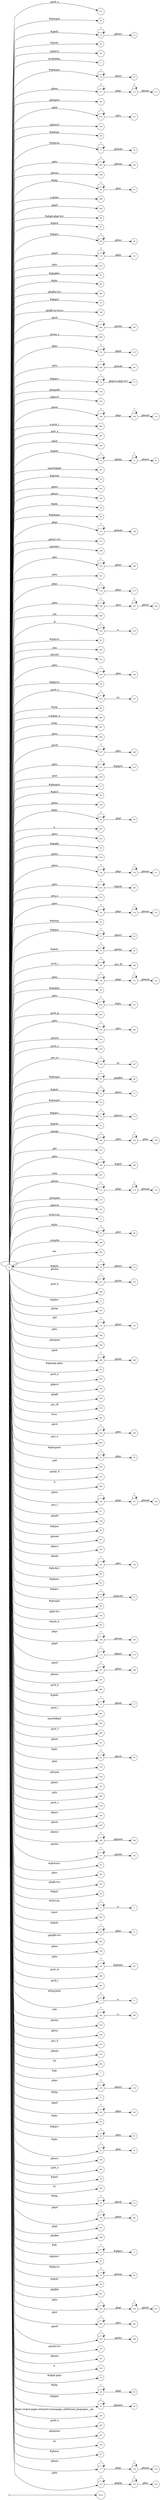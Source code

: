 digraph NFA {
  rankdir=LR;
  node [shape=circle, fontsize=10];
  __start [shape=point, label=""];
  __start -> None;
  275 [label="275"];
  56 [label="56"];
  14 [label="14"];
  41 [label="41"];
  101 [label="101"];
  1 [label="1"];
  50 [label="50"];
  111 [label="111"];
  131 [label="131"];
  162 [label="162"];
  216 [label="216"];
  190 [label="190"];
  59 [label="59"];
  77 [label="77"];
  242 [label="242"];
  148 [label="148"];
  30 [label="30"];
  133 [label="133"];
  29 [label="29"];
  229 [label="229"];
  298 [label="298"];
  169 [label="169"];
  36 [label="36"];
  87 [label="87"];
  245 [label="245"];
  177 [label="177"];
  68 [label="68"];
  73 [label="73"];
  170 [label="170"];
  219 [label="219"];
  83 [label="83"];
  88 [label="88"];
  200 [label="200"];
  37 [label="37"];
  225 [label="225"];
  198 [label="198"];
  206 [label="206"];
  268 [label="268"];
  174 [label="174"];
  240 [label="240"];
  74 [label="74"];
  158 [label="158"];
  192 [label="192"];
  108 [label="108"];
  179 [label="179"];
  300 [label="300"];
  267 [label="267"];
  90 [label="90"];
  205 [label="205"];
  231 [label="231"];
  124 [label="124"];
  22 [label="22"];
  307 [label="307"];
  39 [label="39"];
  163 [label="163"];
  164 [label="164"];
  0 [label="0"];
  10 [label="10"];
  49 [label="49"];
  67 [label="67"];
  122 [label="122"];
  137 [label="137"];
  153 [label="153"];
  156 [label="156"];
  165 [label="165"];
  183 [label="183"];
  75 [label="75"];
  185 [label="185"];
  217 [label="217"];
  221 [label="221"];
  176 [label="176"];
  246 [label="246"];
  261 [label="261"];
  290 [label="290"];
  31 [label="31"];
  104 [label="104"];
  81 [label="81"];
  293 [label="293"];
  102 [label="102"];
  238 [label="238"];
  76 [label="76"];
  276 [label="276"];
  98 [label="98"];
  256 [label="256"];
  299 [label="299"];
  258 [label="258"];
  301 [label="301"];
  239 [label="239"];
  115 [label="115"];
  94 [label="94"];
  254 [label="254"];
  21 [label="21"];
  128 [label="128"];
  257 [label="257"];
  119 [label="119"];
  222 [label="222"];
  259 [label="259"];
  24 [label="24"];
  57 [label="57"];
  86 [label="86"];
  146 [label="146"];
  89 [label="89"];
  297 [label="297"];
  252 [label="252"];
  82 [label="82"];
  218 [label="218"];
  17 [label="17"];
  19 [label="19"];
  125 [label="125"];
  129 [label="129"];
  173 [label="173"];
  224 [label="224"];
  33 [label="33"];
  171 [label="171"];
  273 [label="273"];
  212 [label="212"];
  123 [label="123"];
  55 [label="55"];
  61 [label="61"];
  25 [label="25"];
  284 [label="284"];
  120 [label="120"];
  209 [label="209"];
  80 [label="80"];
  84 [label="84"];
  109 [label="109"];
  230 [label="230"];
  281 [label="281"];
  244 [label="244"];
  145 [label="145"];
  279 [label="279"];
  118 [label="118"];
  106 [label="106"];
  47 [label="47"];
  12 [label="12"];
  54 [label="54"];
  72 [label="72"];
  121 [label="121"];
  43 [label="43"];
  184 [label="184"];
  186 [label="186"];
  215 [label="215"];
  228 [label="228"];
  285 [label="285"];
  291 [label="291"];
  6 [label="6"];
  223 [label="223"];
  92 [label="92"];
  114 [label="114"];
  166 [label="166"];
  157 [label="157"];
  191 [label="191"];
  2 [label="2"];
  95 [label="95"];
  296 [label="296"];
  302 [label="302"];
  18 [label="18"];
  105 [label="105"];
  213 [label="213"];
  168 [label="168"];
  233 [label="233"];
  237 [label="237"];
  266 [label="266"];
  11 [label="11"];
  9 [label="9"];
  175 [label="175"];
  13 [label="13"];
  143 [label="143"];
  53 [label="53"];
  132 [label="132"];
  249 [label="249"];
  160 [label="160"];
  214 [label="214"];
  208 [label="208"];
  58 [label="58"];
  277 [label="277"];
  282 [label="282"];
  295 [label="295"];
  194 [label="194"];
  196 [label="196"];
  62 [label="62"];
  274 [label="274"];
  303 [label="303"];
  69 [label="69"];
  203 [label="203"];
  269 [label="269"];
  52 [label="52"];
  263 [label="263"];
  272 [label="272"];
  289 [label="289"];
  126 [label="126"];
  271 [label="271"];
  26 [label="26"];
  154 [label="154"];
  60 [label="60"];
  147 [label="147"];
  193 [label="193"];
  135 [label="135"];
  40 [label="40"];
  65 [label="65"];
  70 [label="70"];
  71 [label="71"];
  46 [label="46"];
  142 [label="142"];
  236 [label="236"];
  99 [label="99"];
  139 [label="139"];
  172 [label="172"];
  167 [label="167"];
  251 [label="251"];
  286 [label="286"];
  16 [label="16"];
  110 [label="110"];
  283 [label="283"];
  306 [label="306"];
  280 [label="280"];
  151 [label="151"];
  93 [label="93"];
  248 [label="248"];
  15 [label="15"];
  144 [label="144"];
  159 [label="159"];
  23 [label="23"];
  152 [label="152"];
  264 [label="264"];
  278 [label="278"];
  195 [label="195"];
  220 [label="220"];
  113 [label="113"];
  188 [label="188"];
  234 [label="234"];
  211 [label="211"];
  97 [label="97"];
  253 [label="253"];
  197 [label="197"];
  34 [label="34"];
  3 [label="3"];
  304 [label="304"];
  20 [label="20"];
  202 [label="202"];
  149 [label="149"];
  4 [label="4"];
  226 [label="226"];
  181 [label="181"];
  288 [label="288"];
  287 [label="287"];
  5 [label="5"];
  294 [label="294"];
  189 [label="189"];
  210 [label="210"];
  250 [label="250"];
  270 [label="270"];
  134 [label="134"];
  292 [label="292"];
  7 [label="7"];
  178 [label="178"];
  27 [label="27"];
  51 [label="51"];
  182 [label="182"];
  85 [label="85"];
  66 [label="66"];
  91 [label="91"];
  96 [label="96"];
  150 [label="150"];
  265 [label="265"];
  44 [label="44"];
  308 [label="308"];
  32 [label="32"];
  180 [label="180"];
  78 [label="78"];
  141 [label="141"];
  199 [label="199"];
  207 [label="207"];
  241 [label="241"];
  48 [label="48"];
  8 [label="8"];
  42 [label="42"];
  79 [label="79"];
  38 [label="38"];
  201 [label="201"];
  235 [label="235"];
  260 [label="260"];
  255 [label="255"];
  107 [label="107"];
  116 [label="116"];
  204 [label="204"];
  112 [label="112"];
  155 [label="155"];
  187 [label="187"];
  305 [label="305"];
  35 [label="35"];
  28 [label="28"];
  64 [label="64"];
  63 [label="63"];
  100 [label="100"];
  130 [label="130"];
  262 [label="262"];
  227 [label="227"];
  161 [label="161"];
  103 [label="103"];
  127 [label="127"];
  136 [label="136"];
  45 [label="45"];
  117 [label="117"];
  140 [label="140"];
  138 [label="138"];
  232 [label="232"];
  243 [label="243"];
  247 [label="247"];
  { node [shape=doublecircle]; 1 2 4 6 7 9 10 11 13 15 17 19 21 24 26 27 29 31 33 34 35 36 37 38 39 40 41 42 43 44 45 46 48 49 51 53 54 55 56 57 58 59 60 62 64 65 67 69 71 73 75 76 78 80 81 82 83 84 85 86 87 88 90 92 94 96 97 98 99 100 101 102 103 105 107 110 113 116 119 122 125 128 131 133 134 136 138 140 141 142 143 144 145 146 147 148 149 150 151 152 153 154 155 156 157 158 159 160 161 162 163 164 166 168 169 171 173 175 177 179 181 183 186 187 189 190 191 192 193 194 195 196 197 198 199 200 201 202 204 205 207 209 210 212 214 215 217 218 219 220 221 223 225 227 229 231 234 237 239 241 243 245 248 249 250 251 252 253 254 256 258 259 261 262 263 264 265 266 267 268 269 270 271 272 273 274 275 277 278 279 280 281 282 283 285 286 287 288 289 290 291 292 293 295 296 297 298 299 300 301 302 303 304 305 306 307 308 }
  0 -> 0 [label="*"];
  0 -> 1 [label="#GBMPAL"];
  0 -> 2 [label="#SIvCob"];
  0 -> 3 [label="#SIvCob"];
  3 -> 3 [label="*"];
  3 -> 4 [label="a"];
  0 -> 5 [label="#WqQANb"];
  5 -> 5 [label="*"];
  5 -> 6 [label="a"];
  0 -> 7 [label="#gb"];
  0 -> 8 [label="#gb"];
  8 -> 8 [label="*"];
  8 -> 9 [label="#gbprc"];
  0 -> 10 [label="#gbb"];
  0 -> 11 [label="#gbbw"];
  0 -> 12 [label="#gbd4"];
  12 -> 12 [label="*"];
  12 -> 13 [label=".gbmc"];
  0 -> 14 [label="#gbd4"];
  14 -> 14 [label="*"];
  14 -> 15 [label=".gbmcc"];
  0 -> 16 [label="#gbd4"];
  16 -> 16 [label="*"];
  16 -> 17 [label=".gbmh"];
  0 -> 18 [label="#gbd4"];
  18 -> 18 [label="*"];
  18 -> 19 [label=".gbmtc"];
  0 -> 20 [label="#gbd4"];
  20 -> 20 [label="*"];
  20 -> 21 [label=".gbpc"];
  0 -> 22 [label="#gbd4"];
  22 -> 22 [label="*"];
  22 -> 23 [label=".gbpgs"];
  23 -> 23 [label="*"];
  23 -> 24 [label=".gbmtc"];
  0 -> 25 [label="#gbd4"];
  25 -> 25 [label="*"];
  25 -> 26 [label=".gbsbic"];
  0 -> 27 [label="#gbg"];
  0 -> 28 [label="#gbg"];
  28 -> 28 [label="*"];
  28 -> 29 [label=".gbgt"];
  0 -> 30 [label="#gbg"];
  30 -> 30 [label="*"];
  30 -> 31 [label=".gbm"];
  0 -> 32 [label="#gbg"];
  32 -> 32 [label="*"];
  32 -> 33 [label=".gbtcb"];
  0 -> 34 [label="#gbg5"];
  0 -> 35 [label="#gbg6.gbgt"];
  0 -> 36 [label="#gbg6.gbgt-hvr"];
  0 -> 37 [label="#gbgs5"];
  0 -> 38 [label="#gbi4i"];
  0 -> 39 [label="#gbi4id"];
  0 -> 40 [label="#gbi4m1"];
  0 -> 41 [label="#gbi4s"];
  0 -> 42 [label="#gbi4s1"];
  0 -> 43 [label="#gbi4t"];
  0 -> 44 [label="#gbi5"];
  0 -> 45 [label="#gbmm"];
  0 -> 46 [label="#gbmpal"];
  0 -> 47 [label="#gbmpal"];
  47 -> 47 [label="*"];
  47 -> 48 [label=".gbqfbb"];
  0 -> 49 [label="#gbmpas"];
  0 -> 50 [label="#gbmpas"];
  50 -> 50 [label="*"];
  50 -> 51 [label=".gbmt"];
  0 -> 52 [label="#gbmpasb"];
  52 -> 52 [label="*"];
  52 -> 53 [label=".gbps"];
  0 -> 54 [label="#gbmpdv"];
  0 -> 55 [label="#gbmpi"];
  0 -> 56 [label="#gbmpid"];
  0 -> 57 [label="#gbmpiw"];
  0 -> 58 [label="#gbmplp.gbps"];
  0 -> 59 [label="#gbmps"];
  0 -> 60 [label="#gbpm"];
  0 -> 61 [label="#gbpm"];
  61 -> 61 [label="*"];
  61 -> 62 [label=".gbml1"];
  0 -> 63 [label="#gbpm"];
  63 -> 63 [label="*"];
  63 -> 64 [label=".gbpmtc"];
  0 -> 65 [label="#gbpms"];
  0 -> 66 [label="#gbprc"];
  66 -> 66 [label="*"];
  66 -> 67 [label=".gbm"];
  0 -> 68 [label="#gbprc"];
  68 -> 68 [label="*"];
  68 -> 69 [label=".gbmc"];
  0 -> 70 [label="#gbprc"];
  70 -> 70 [label="*"];
  70 -> 71 [label=".gbprcbc"];
  0 -> 72 [label="#gbprc"];
  72 -> 72 [label="*"];
  72 -> 73 [label=".gbprcx"];
  0 -> 74 [label="#gbprc"];
  74 -> 74 [label="*"];
  74 -> 75 [label=".gbprcx.gbgt-hvr"];
  0 -> 76 [label="#gbprca"];
  0 -> 77 [label="#gbprca"];
  77 -> 77 [label="*"];
  77 -> 78 [label=".gbmab"];
  0 -> 79 [label="#gbprca"];
  79 -> 79 [label="*"];
  79 -> 80 [label=".gbmac"];
  0 -> 81 [label="#gbprcs"];
  0 -> 82 [label="#gbqfb"];
  0 -> 83 [label="#gbqfbw"];
  0 -> 84 [label="#gbqfqw"];
  0 -> 85 [label="#gbs"];
  0 -> 86 [label="#gbx3"];
  0 -> 87 [label="#gbx4"];
  0 -> 88 [label="#gbz"];
  0 -> 89 [label="#gbz"];
  89 -> 89 [label="*"];
  89 -> 90 [label=".gbgt"];
  0 -> 91 [label="#gbz"];
  91 -> 91 [label="*"];
  91 -> 92 [label=".gbm"];
  0 -> 93 [label="#gbz"];
  93 -> 93 [label="*"];
  93 -> 94 [label=".gbtcb"];
  0 -> 95 [label="#gbz"];
  95 -> 95 [label="*"];
  95 -> 96 [label=".gbzt"];
  0 -> 97 [label="#gbztms1"];
  0 -> 98 [label="#gog"];
  0 -> 99 [label="#gssb_b"];
  0 -> 100 [label="#gws-output-pages-elements-homepage_additional_languages__als"];
  0 -> 101 [label=".GBMCC"];
  0 -> 102 [label=".H6sW5"];
  0 -> 103 [label=".ds"];
  0 -> 104 [label=".fl"];
  104 -> 104 [label="*"];
  104 -> 105 [label="a"];
  0 -> 106 [label=".gac_m"];
  106 -> 106 [label="*"];
  106 -> 107 [label="td"];
  0 -> 108 [label=".gbem"];
  108 -> 108 [label="*"];
  108 -> 109 [label=".gbgs"];
  109 -> 109 [label="*"];
  109 -> 110 [label=".gbmab"];
  0 -> 111 [label=".gbem"];
  111 -> 111 [label="*"];
  111 -> 112 [label=".gbgs"];
  112 -> 112 [label="*"];
  112 -> 113 [label=".gbmac"];
  0 -> 114 [label=".gbemi"];
  114 -> 114 [label="*"];
  114 -> 115 [label=".gbgs"];
  115 -> 115 [label="*"];
  115 -> 116 [label=".gbmab"];
  0 -> 117 [label=".gbemi"];
  117 -> 117 [label="*"];
  117 -> 118 [label=".gbgs"];
  118 -> 118 [label="*"];
  118 -> 119 [label=".gbmac"];
  0 -> 120 [label=".gbes"];
  120 -> 120 [label="*"];
  120 -> 121 [label=".gbgs"];
  121 -> 121 [label="*"];
  121 -> 122 [label=".gbmab"];
  0 -> 123 [label=".gbes"];
  123 -> 123 [label="*"];
  123 -> 124 [label=".gbgs"];
  124 -> 124 [label="*"];
  124 -> 125 [label=".gbmac"];
  0 -> 126 [label=".gbesi"];
  126 -> 126 [label="*"];
  126 -> 127 [label=".gbgs"];
  127 -> 127 [label="*"];
  127 -> 128 [label=".gbmab"];
  0 -> 129 [label=".gbesi"];
  129 -> 129 [label="*"];
  129 -> 130 [label=".gbgs"];
  130 -> 130 [label="*"];
  130 -> 131 [label=".gbmac"];
  0 -> 132 [label=".gbf"];
  132 -> 132 [label="*"];
  132 -> 133 [label=".gbmt"];
  0 -> 134 [label=".gbg4a"];
  0 -> 135 [label=".gbg4a"];
  135 -> 135 [label="*"];
  135 -> 136 [label=".gbts"];
  0 -> 137 [label=".gbgs"];
  137 -> 137 [label="*"];
  137 -> 138 [label=".gbmab"];
  0 -> 139 [label=".gbgs"];
  139 -> 139 [label="*"];
  139 -> 140 [label=".gbmac"];
  0 -> 141 [label=".gbgt"];
  0 -> 142 [label=".gbgt-hvr"];
  0 -> 143 [label=".gbi4p"];
  0 -> 144 [label=".gbm"];
  0 -> 145 [label=".gbm0l"];
  0 -> 146 [label=".gbma"];
  0 -> 147 [label=".gbmab"];
  0 -> 148 [label=".gbmac"];
  0 -> 149 [label=".gbmc"];
  0 -> 150 [label=".gbmcc"];
  0 -> 151 [label=".gbmh"];
  0 -> 152 [label=".gbml1"];
  0 -> 153 [label=".gbml1-hvr"];
  0 -> 154 [label=".gbmlb"];
  0 -> 155 [label=".gbmlb-hvr"];
  0 -> 156 [label=".gbmlbw"];
  0 -> 157 [label=".gbmpala"];
  0 -> 158 [label=".gbmpalb"];
  0 -> 159 [label=".gbmpia"];
  0 -> 160 [label=".gbmpiaa"];
  0 -> 161 [label=".gbmpiaw"];
  0 -> 162 [label=".gbmpnw"];
  0 -> 163 [label=".gbmt"];
  0 -> 164 [label=".gbmtc"];
  0 -> 165 [label=".gbn"];
  165 -> 165 [label="*"];
  165 -> 166 [label=".gbmt"];
  0 -> 167 [label=".gbnd"];
  167 -> 167 [label="*"];
  167 -> 168 [label=".gbmt"];
  0 -> 169 [label=".gbp0"];
  0 -> 170 [label=".gbp0"];
  170 -> 170 [label="*"];
  170 -> 171 [label=".gbps"];
  0 -> 172 [label=".gbp0"];
  172 -> 172 [label="*"];
  172 -> 173 [label=".gbps2"];
  0 -> 174 [label=".gbpc"];
  174 -> 174 [label="*"];
  174 -> 175 [label=".gbpd"];
  0 -> 176 [label=".gbpc"];
  176 -> 176 [label="*"];
  176 -> 177 [label=".gbps"];
  0 -> 178 [label=".gbpc"];
  178 -> 178 [label="*"];
  178 -> 179 [label=".gbps2"];
  0 -> 180 [label=".gbpd"];
  180 -> 180 [label="*"];
  180 -> 181 [label=".gbmt"];
  0 -> 182 [label=".gbpd"];
  182 -> 182 [label="*"];
  182 -> 183 [label=".gbps"];
  0 -> 184 [label=".gbpdjs"];
  184 -> 184 [label="*"];
  184 -> 185 [label=".gbto"];
  185 -> 185 [label="*"];
  185 -> 186 [label=".gbm"];
  0 -> 187 [label=".gbpmc"];
  0 -> 188 [label=".gbpmc"];
  188 -> 188 [label="*"];
  188 -> 189 [label=".gbpmtc"];
  0 -> 190 [label=".gbpms2"];
  0 -> 191 [label=".gbprcb"];
  0 -> 192 [label=".gbprcd"];
  0 -> 193 [label=".gbprci"];
  0 -> 194 [label=".gbprct"];
  0 -> 195 [label=".gbps2"];
  0 -> 196 [label=".gbqfb"];
  0 -> 197 [label=".gbqfb-hvr"];
  0 -> 198 [label=".gbqfb-no-focus"];
  0 -> 199 [label=".gbqfba"];
  0 -> 200 [label=".gbqfba-hvr"];
  0 -> 201 [label=".gbqfbb"];
  0 -> 202 [label=".gbqfbb-hvr"];
  0 -> 203 [label=".gbrtl"];
  203 -> 203 [label="*"];
  203 -> 204 [label=".gbm"];
  0 -> 205 [label=".gbsb"];
  0 -> 206 [label=".gbsb"];
  206 -> 206 [label="*"];
  206 -> 207 [label=".gbsbb"];
  0 -> 208 [label=".gbsb"];
  208 -> 208 [label="*"];
  208 -> 209 [label=".gbsbt"];
  0 -> 210 [label=".gbsbic"];
  0 -> 211 [label=".gbsbis"];
  211 -> 211 [label="*"];
  211 -> 212 [label=".gbsbb"];
  0 -> 213 [label=".gbsbis"];
  213 -> 213 [label="*"];
  213 -> 214 [label=".gbsbt"];
  0 -> 215 [label=".gbt"];
  0 -> 216 [label=".gbtb"];
  216 -> 216 [label="*"];
  216 -> 217 [label=".gbts"];
  0 -> 218 [label=".gbtb2"];
  0 -> 219 [label=".gbtc"];
  0 -> 220 [label=".gbtcb"];
  0 -> 221 [label=".gbto"];
  0 -> 222 [label=".gbto"];
  222 -> 222 [label="*"];
  222 -> 223 [label="#gbgs5"];
  0 -> 224 [label=".gbto"];
  224 -> 224 [label="*"];
  224 -> 225 [label="#gbi4i"];
  0 -> 226 [label=".gbto"];
  226 -> 226 [label="*"];
  226 -> 227 [label="#gbi4id"];
  0 -> 228 [label=".gbto"];
  228 -> 228 [label="*"];
  228 -> 229 [label="#gbi5"];
  0 -> 230 [label=".gbto"];
  230 -> 230 [label="*"];
  230 -> 231 [label="#gbs"];
  0 -> 232 [label=".gbto"];
  232 -> 232 [label="*"];
  232 -> 233 [label=".gbg4a"];
  233 -> 233 [label="*"];
  233 -> 234 [label=".gbts"];
  0 -> 235 [label=".gbto"];
  235 -> 235 [label="*"];
  235 -> 236 [label=".gbgt"];
  236 -> 236 [label="*"];
  236 -> 237 [label=".gbtb2"];
  0 -> 238 [label=".gbto"];
  238 -> 238 [label="*"];
  238 -> 239 [label=".gbm"];
  0 -> 240 [label=".gbto"];
  240 -> 240 [label="*"];
  240 -> 241 [label=".gbmab"];
  0 -> 242 [label=".gbto"];
  242 -> 242 [label="*"];
  242 -> 243 [label=".gbmac"];
  0 -> 244 [label=".gbto"];
  244 -> 244 [label="*"];
  244 -> 245 [label=".gbts"];
  0 -> 246 [label=".gbto"];
  246 -> 246 [label="*"];
  246 -> 247 [label=".gbzt"];
  247 -> 247 [label="*"];
  247 -> 248 [label=".gbtb2"];
  0 -> 249 [label=".gbts"];
  0 -> 250 [label=".gbtsa"];
  0 -> 251 [label=".gbxms"];
  0 -> 252 [label=".gbxo"];
  0 -> 253 [label=".gbxv"];
  0 -> 254 [label=".gbxx"];
  0 -> 255 [label=".gbz0l"];
  255 -> 255 [label="*"];
  255 -> 256 [label=".gbtb2"];
  0 -> 257 [label=".gbz0l"];
  257 -> 257 [label="*"];
  257 -> 258 [label=".gbts"];
  0 -> 259 [label=".gbzt"];
  0 -> 260 [label=".gbzt"];
  260 -> 260 [label="*"];
  260 -> 261 [label=".gbts"];
  0 -> 262 [label=".gsdd_a"];
  0 -> 263 [label=".gsfi"];
  0 -> 264 [label=".gsfs"];
  0 -> 265 [label=".gsib_a"];
  0 -> 266 [label=".gsib_b"];
  0 -> 267 [label=".gsls_a"];
  0 -> 268 [label=".gsmq_a"];
  0 -> 269 [label=".gsn_a"];
  0 -> 270 [label=".gsn_b"];
  0 -> 271 [label=".gsn_c"];
  0 -> 272 [label=".gspqs_b"];
  0 -> 273 [label=".gsq_a"];
  0 -> 274 [label=".gss_ifl"];
  0 -> 275 [label=".gssb_a"];
  0 -> 276 [label=".gssb_a"];
  276 -> 276 [label="*"];
  276 -> 277 [label="td"];
  0 -> 278 [label=".gssb_c"];
  0 -> 279 [label=".gssb_e"];
  0 -> 280 [label=".gssb_f"];
  0 -> 281 [label=".gssb_g"];
  0 -> 282 [label=".gssb_h"];
  0 -> 283 [label=".gssb_i"];
  0 -> 284 [label=".gssb_i"];
  284 -> 284 [label="*"];
  284 -> 285 [label=".gss_ifl"];
  0 -> 286 [label=".gssb_k"];
  0 -> 287 [label=".gssb_l"];
  0 -> 288 [label=".gssb_m"];
  0 -> 289 [label=".h"];
  0 -> 290 [label=".lsb"];
  0 -> 291 [label=".lsbb"];
  0 -> 292 [label=".lst"];
  0 -> 293 [label=".sblc"];
  0 -> 294 [label=".sblc"];
  294 -> 294 [label="*"];
  294 -> 295 [label="a"];
  0 -> 296 [label=".z4hgWe"];
  0 -> 297 [label="a"];
  0 -> 298 [label="a.gbiba"];
  0 -> 299 [label="a.gspqs_a"];
  0 -> 300 [label="a.gssb_j"];
  0 -> 301 [label="body"];
  0 -> 302 [label="em"];
  0 -> 303 [label="form"];
  0 -> 304 [label="input"];
  0 -> 305 [label="p"];
  0 -> 306 [label="span#gbg4"];
  0 -> 307 [label="span#gbg6"];
  0 -> 308 [label="td"];
}
